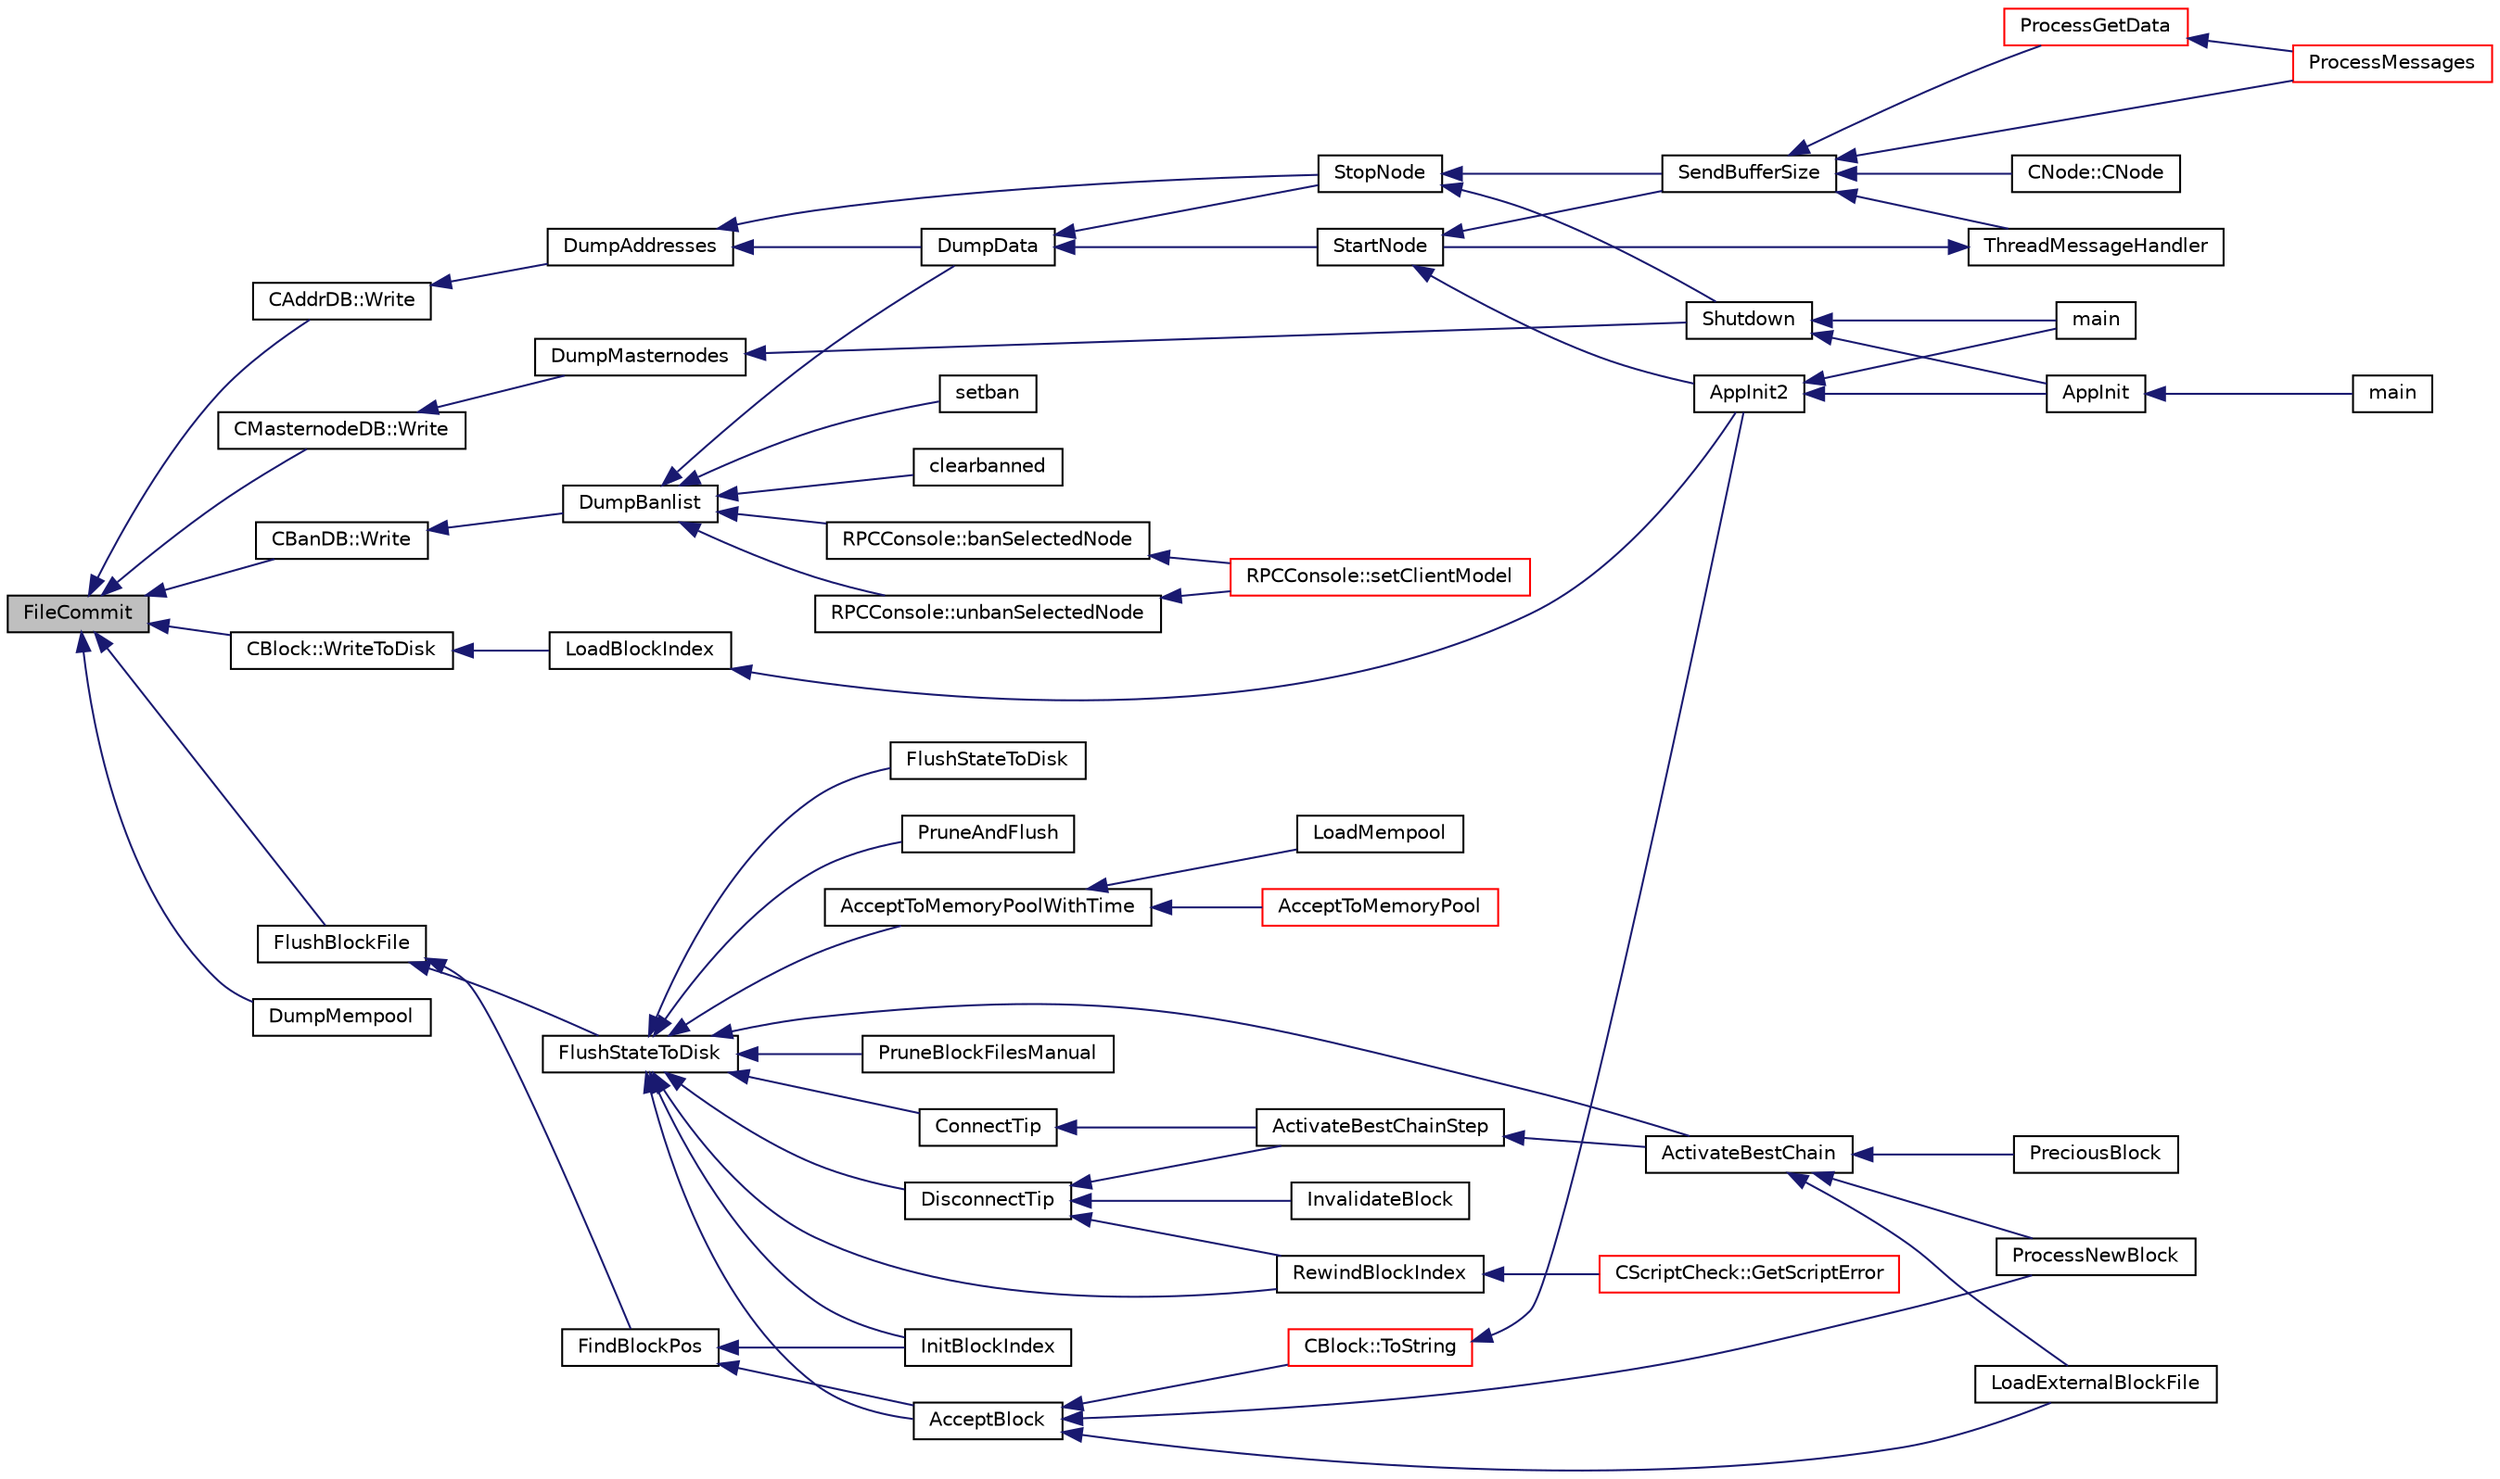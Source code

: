 digraph "FileCommit"
{
  edge [fontname="Helvetica",fontsize="10",labelfontname="Helvetica",labelfontsize="10"];
  node [fontname="Helvetica",fontsize="10",shape=record];
  rankdir="LR";
  Node1053 [label="FileCommit",height=0.2,width=0.4,color="black", fillcolor="grey75", style="filled", fontcolor="black"];
  Node1053 -> Node1054 [dir="back",color="midnightblue",fontsize="10",style="solid",fontname="Helvetica"];
  Node1054 [label="CBlock::WriteToDisk",height=0.2,width=0.4,color="black", fillcolor="white", style="filled",URL="$d3/d51/class_c_block.html#a606df2cab7dc67e5dd11b157d288cf2b"];
  Node1054 -> Node1055 [dir="back",color="midnightblue",fontsize="10",style="solid",fontname="Helvetica"];
  Node1055 [label="LoadBlockIndex",height=0.2,width=0.4,color="black", fillcolor="white", style="filled",URL="$d4/dbf/main_8h.html#a367f303d34b8a5501ac4d77bebab578c"];
  Node1055 -> Node1056 [dir="back",color="midnightblue",fontsize="10",style="solid",fontname="Helvetica"];
  Node1056 [label="AppInit2",height=0.2,width=0.4,color="black", fillcolor="white", style="filled",URL="$d8/dc0/init_8h.html#a1a4c1bfbf6ba1db77e988b89b9cadfd3",tooltip="Initialize ion. "];
  Node1056 -> Node1057 [dir="back",color="midnightblue",fontsize="10",style="solid",fontname="Helvetica"];
  Node1057 [label="AppInit",height=0.2,width=0.4,color="black", fillcolor="white", style="filled",URL="$d4/d35/iond_8cpp.html#ac59316b767e6984e1285f0531275286b"];
  Node1057 -> Node1058 [dir="back",color="midnightblue",fontsize="10",style="solid",fontname="Helvetica"];
  Node1058 [label="main",height=0.2,width=0.4,color="black", fillcolor="white", style="filled",URL="$d4/d35/iond_8cpp.html#a0ddf1224851353fc92bfbff6f499fa97"];
  Node1056 -> Node1059 [dir="back",color="midnightblue",fontsize="10",style="solid",fontname="Helvetica"];
  Node1059 [label="main",height=0.2,width=0.4,color="black", fillcolor="white", style="filled",URL="$d5/d2d/ion_8cpp.html#a0ddf1224851353fc92bfbff6f499fa97"];
  Node1053 -> Node1060 [dir="back",color="midnightblue",fontsize="10",style="solid",fontname="Helvetica"];
  Node1060 [label="CMasternodeDB::Write",height=0.2,width=0.4,color="black", fillcolor="white", style="filled",URL="$d2/d64/class_c_masternode_d_b.html#a6833edd9800df785eb6f9c3a1e7d63c4"];
  Node1060 -> Node1061 [dir="back",color="midnightblue",fontsize="10",style="solid",fontname="Helvetica"];
  Node1061 [label="DumpMasternodes",height=0.2,width=0.4,color="black", fillcolor="white", style="filled",URL="$db/d32/masternodeman_8h.html#af82c3cd6928301020e80458410608fa1"];
  Node1061 -> Node1062 [dir="back",color="midnightblue",fontsize="10",style="solid",fontname="Helvetica"];
  Node1062 [label="Shutdown",height=0.2,width=0.4,color="black", fillcolor="white", style="filled",URL="$d8/dc0/init_8h.html#ac5f038c2b480cf9ef5e19e3eba8dbaf9"];
  Node1062 -> Node1057 [dir="back",color="midnightblue",fontsize="10",style="solid",fontname="Helvetica"];
  Node1062 -> Node1059 [dir="back",color="midnightblue",fontsize="10",style="solid",fontname="Helvetica"];
  Node1053 -> Node1063 [dir="back",color="midnightblue",fontsize="10",style="solid",fontname="Helvetica"];
  Node1063 [label="CAddrDB::Write",height=0.2,width=0.4,color="black", fillcolor="white", style="filled",URL="$dc/da8/class_c_addr_d_b.html#aaec90dba59cd69a2f25bc5630a1dde39"];
  Node1063 -> Node1064 [dir="back",color="midnightblue",fontsize="10",style="solid",fontname="Helvetica"];
  Node1064 [label="DumpAddresses",height=0.2,width=0.4,color="black", fillcolor="white", style="filled",URL="$dd/d84/net_8cpp.html#ab8b5323f5ef61499582a5a6e53b49b6e"];
  Node1064 -> Node1065 [dir="back",color="midnightblue",fontsize="10",style="solid",fontname="Helvetica"];
  Node1065 [label="DumpData",height=0.2,width=0.4,color="black", fillcolor="white", style="filled",URL="$dd/d84/net_8cpp.html#a88d718bd281a8150c9bb2d8c1e8e0a09"];
  Node1065 -> Node1066 [dir="back",color="midnightblue",fontsize="10",style="solid",fontname="Helvetica"];
  Node1066 [label="StartNode",height=0.2,width=0.4,color="black", fillcolor="white", style="filled",URL="$d7/d97/net_8h.html#a9396d8054e8f74959e9391871aaddde0"];
  Node1066 -> Node1056 [dir="back",color="midnightblue",fontsize="10",style="solid",fontname="Helvetica"];
  Node1066 -> Node1067 [dir="back",color="midnightblue",fontsize="10",style="solid",fontname="Helvetica"];
  Node1067 [label="SendBufferSize",height=0.2,width=0.4,color="black", fillcolor="white", style="filled",URL="$d7/d97/net_8h.html#a13f289d6233bd32b78a38793f76bdccb"];
  Node1067 -> Node1068 [dir="back",color="midnightblue",fontsize="10",style="solid",fontname="Helvetica"];
  Node1068 [label="ProcessGetData",height=0.2,width=0.4,color="red", fillcolor="white", style="filled",URL="$df/d0a/main_8cpp.html#a3be415b83ecfe1f4215e0bd28c3b1eec"];
  Node1068 -> Node1070 [dir="back",color="midnightblue",fontsize="10",style="solid",fontname="Helvetica"];
  Node1070 [label="ProcessMessages",height=0.2,width=0.4,color="red", fillcolor="white", style="filled",URL="$d4/dbf/main_8h.html#a196f9318f02448b85b28d612698934fd"];
  Node1067 -> Node1070 [dir="back",color="midnightblue",fontsize="10",style="solid",fontname="Helvetica"];
  Node1067 -> Node1079 [dir="back",color="midnightblue",fontsize="10",style="solid",fontname="Helvetica"];
  Node1079 [label="ThreadMessageHandler",height=0.2,width=0.4,color="black", fillcolor="white", style="filled",URL="$dd/d84/net_8cpp.html#a379b0d3521bdd62ac296f219d70c4e30"];
  Node1079 -> Node1066 [dir="back",color="midnightblue",fontsize="10",style="solid",fontname="Helvetica"];
  Node1067 -> Node1080 [dir="back",color="midnightblue",fontsize="10",style="solid",fontname="Helvetica"];
  Node1080 [label="CNode::CNode",height=0.2,width=0.4,color="black", fillcolor="white", style="filled",URL="$d1/d64/class_c_node.html#a51556705550511146245b9fb2fec09c1"];
  Node1065 -> Node1081 [dir="back",color="midnightblue",fontsize="10",style="solid",fontname="Helvetica"];
  Node1081 [label="StopNode",height=0.2,width=0.4,color="black", fillcolor="white", style="filled",URL="$d7/d97/net_8h.html#ac9110488f45c160d58f3c7ab7197bcea"];
  Node1081 -> Node1062 [dir="back",color="midnightblue",fontsize="10",style="solid",fontname="Helvetica"];
  Node1081 -> Node1067 [dir="back",color="midnightblue",fontsize="10",style="solid",fontname="Helvetica"];
  Node1064 -> Node1081 [dir="back",color="midnightblue",fontsize="10",style="solid",fontname="Helvetica"];
  Node1053 -> Node1082 [dir="back",color="midnightblue",fontsize="10",style="solid",fontname="Helvetica"];
  Node1082 [label="CBanDB::Write",height=0.2,width=0.4,color="black", fillcolor="white", style="filled",URL="$dd/db6/class_c_ban_d_b.html#a0550a06c6b5987869f557467fe7f9896"];
  Node1082 -> Node1083 [dir="back",color="midnightblue",fontsize="10",style="solid",fontname="Helvetica"];
  Node1083 [label="DumpBanlist",height=0.2,width=0.4,color="black", fillcolor="white", style="filled",URL="$d7/d97/net_8h.html#af593c31ddb8a6d2f3c6faf63c28b5aa9"];
  Node1083 -> Node1065 [dir="back",color="midnightblue",fontsize="10",style="solid",fontname="Helvetica"];
  Node1083 -> Node1084 [dir="back",color="midnightblue",fontsize="10",style="solid",fontname="Helvetica"];
  Node1084 [label="RPCConsole::banSelectedNode",height=0.2,width=0.4,color="black", fillcolor="white", style="filled",URL="$d7/de8/class_r_p_c_console.html#aacaf485583b6342c5e1877e7582f95c5",tooltip="Ban a selected node on the Peers tab. "];
  Node1084 -> Node1085 [dir="back",color="midnightblue",fontsize="10",style="solid",fontname="Helvetica"];
  Node1085 [label="RPCConsole::setClientModel",height=0.2,width=0.4,color="red", fillcolor="white", style="filled",URL="$d7/de8/class_r_p_c_console.html#a355349a33664a07628e9ca22a60f5fa7"];
  Node1083 -> Node1087 [dir="back",color="midnightblue",fontsize="10",style="solid",fontname="Helvetica"];
  Node1087 [label="RPCConsole::unbanSelectedNode",height=0.2,width=0.4,color="black", fillcolor="white", style="filled",URL="$d7/de8/class_r_p_c_console.html#a9a974887c33bf1d4b25eb6aeea002941",tooltip="Unban a selected node on the Bans tab. "];
  Node1087 -> Node1085 [dir="back",color="midnightblue",fontsize="10",style="solid",fontname="Helvetica"];
  Node1083 -> Node1088 [dir="back",color="midnightblue",fontsize="10",style="solid",fontname="Helvetica"];
  Node1088 [label="setban",height=0.2,width=0.4,color="black", fillcolor="white", style="filled",URL="$df/dab/rpcnet_8cpp.html#a4691c5765507f04c86e42e8df1e5c047"];
  Node1083 -> Node1089 [dir="back",color="midnightblue",fontsize="10",style="solid",fontname="Helvetica"];
  Node1089 [label="clearbanned",height=0.2,width=0.4,color="black", fillcolor="white", style="filled",URL="$df/dab/rpcnet_8cpp.html#a6bc0a8efe17b841bb486d49037dda28c"];
  Node1053 -> Node1090 [dir="back",color="midnightblue",fontsize="10",style="solid",fontname="Helvetica"];
  Node1090 [label="FlushBlockFile",height=0.2,width=0.4,color="black", fillcolor="white", style="filled",URL="$dd/d7d/validation_8cpp.html#a60aaca97e87f41ccf0f794d1ff252bff"];
  Node1090 -> Node1091 [dir="back",color="midnightblue",fontsize="10",style="solid",fontname="Helvetica"];
  Node1091 [label="FlushStateToDisk",height=0.2,width=0.4,color="black", fillcolor="white", style="filled",URL="$dd/d7d/validation_8cpp.html#a788f3aaee688481378aa35a0e776718a",tooltip="Update the on-disk chain state. "];
  Node1091 -> Node1092 [dir="back",color="midnightblue",fontsize="10",style="solid",fontname="Helvetica"];
  Node1092 [label="AcceptToMemoryPoolWithTime",height=0.2,width=0.4,color="black", fillcolor="white", style="filled",URL="$dd/d7d/validation_8cpp.html#a7e5d2eb678cdda338b2dc803a2d4999f",tooltip="(try to) add transaction to memory pool with a specified acceptance time "];
  Node1092 -> Node1093 [dir="back",color="midnightblue",fontsize="10",style="solid",fontname="Helvetica"];
  Node1093 [label="AcceptToMemoryPool",height=0.2,width=0.4,color="red", fillcolor="white", style="filled",URL="$db/d38/validation_8h.html#a25cdf856fb2107e0e96fd6bf4c0619cb",tooltip="(try to) add transaction to memory pool plTxnReplaced will be appended to with all transactions repla..."];
  Node1092 -> Node1101 [dir="back",color="midnightblue",fontsize="10",style="solid",fontname="Helvetica"];
  Node1101 [label="LoadMempool",height=0.2,width=0.4,color="black", fillcolor="white", style="filled",URL="$db/d38/validation_8h.html#adea951730b49ef41e5390df5be8d3f1b",tooltip="Load the mempool from disk. "];
  Node1091 -> Node1102 [dir="back",color="midnightblue",fontsize="10",style="solid",fontname="Helvetica"];
  Node1102 [label="FlushStateToDisk",height=0.2,width=0.4,color="black", fillcolor="white", style="filled",URL="$db/d38/validation_8h.html#a0d01c135cc5a05475e3dc3910c9888da",tooltip="Flush all state, indexes and buffers to disk. "];
  Node1091 -> Node1103 [dir="back",color="midnightblue",fontsize="10",style="solid",fontname="Helvetica"];
  Node1103 [label="PruneAndFlush",height=0.2,width=0.4,color="black", fillcolor="white", style="filled",URL="$db/d38/validation_8h.html#afccc404d3f648d7834ee7522ca348b41",tooltip="Prune block files and flush state to disk. "];
  Node1091 -> Node1104 [dir="back",color="midnightblue",fontsize="10",style="solid",fontname="Helvetica"];
  Node1104 [label="DisconnectTip",height=0.2,width=0.4,color="black", fillcolor="white", style="filled",URL="$dd/d7d/validation_8cpp.html#af22a75696068786d303019f31f29eb9e",tooltip="Disconnect chainActive&#39;s tip. "];
  Node1104 -> Node1095 [dir="back",color="midnightblue",fontsize="10",style="solid",fontname="Helvetica"];
  Node1095 [label="ActivateBestChainStep",height=0.2,width=0.4,color="black", fillcolor="white", style="filled",URL="$dd/d7d/validation_8cpp.html#a4e2b817360d39dc766271f51fc146c96",tooltip="Try to make some progress towards making pindexMostWork the active block. "];
  Node1095 -> Node1096 [dir="back",color="midnightblue",fontsize="10",style="solid",fontname="Helvetica"];
  Node1096 [label="ActivateBestChain",height=0.2,width=0.4,color="black", fillcolor="white", style="filled",URL="$db/d38/validation_8h.html#a81d9ced51eb72d4df66abddb00318b64",tooltip="Find the best known block, and make it the tip of the block chain. "];
  Node1096 -> Node1097 [dir="back",color="midnightblue",fontsize="10",style="solid",fontname="Helvetica"];
  Node1097 [label="PreciousBlock",height=0.2,width=0.4,color="black", fillcolor="white", style="filled",URL="$db/d38/validation_8h.html#a04e493dc156338a1b2f457f7a7feaaa9",tooltip="Mark a block as precious and reorganize. "];
  Node1096 -> Node1098 [dir="back",color="midnightblue",fontsize="10",style="solid",fontname="Helvetica"];
  Node1098 [label="ProcessNewBlock",height=0.2,width=0.4,color="black", fillcolor="white", style="filled",URL="$db/d38/validation_8h.html#a290fce59049c0951b8eb73f0129bf6f0",tooltip="Process an incoming block. "];
  Node1096 -> Node1099 [dir="back",color="midnightblue",fontsize="10",style="solid",fontname="Helvetica"];
  Node1099 [label="LoadExternalBlockFile",height=0.2,width=0.4,color="black", fillcolor="white", style="filled",URL="$db/d38/validation_8h.html#a2233339a13d09038cf2e46f4d0144be4",tooltip="Import blocks from an external file. "];
  Node1104 -> Node1100 [dir="back",color="midnightblue",fontsize="10",style="solid",fontname="Helvetica"];
  Node1100 [label="InvalidateBlock",height=0.2,width=0.4,color="black", fillcolor="white", style="filled",URL="$db/d38/validation_8h.html#adf70cddb5b3b3218a7f22da08dc4a456",tooltip="Mark a block as invalid. "];
  Node1104 -> Node1105 [dir="back",color="midnightblue",fontsize="10",style="solid",fontname="Helvetica"];
  Node1105 [label="RewindBlockIndex",height=0.2,width=0.4,color="black", fillcolor="white", style="filled",URL="$db/d38/validation_8h.html#a2e51de180124822c526ac8f82777fa32",tooltip="When there are blocks in the active chain with missing data, rewind the chainstate and remove them fr..."];
  Node1105 -> Node1106 [dir="back",color="midnightblue",fontsize="10",style="solid",fontname="Helvetica"];
  Node1106 [label="CScriptCheck::GetScriptError",height=0.2,width=0.4,color="red", fillcolor="white", style="filled",URL="$df/d12/class_c_script_check.html#a1340496c37e521c253606b5957173afd"];
  Node1091 -> Node1120 [dir="back",color="midnightblue",fontsize="10",style="solid",fontname="Helvetica"];
  Node1120 [label="ConnectTip",height=0.2,width=0.4,color="black", fillcolor="white", style="filled",URL="$dd/d7d/validation_8cpp.html#a6aed3630ddc1f0822daf257250d4799a",tooltip="Connect a new block to chainActive. "];
  Node1120 -> Node1095 [dir="back",color="midnightblue",fontsize="10",style="solid",fontname="Helvetica"];
  Node1091 -> Node1096 [dir="back",color="midnightblue",fontsize="10",style="solid",fontname="Helvetica"];
  Node1091 -> Node1123 [dir="back",color="midnightblue",fontsize="10",style="solid",fontname="Helvetica"];
  Node1123 [label="AcceptBlock",height=0.2,width=0.4,color="black", fillcolor="white", style="filled",URL="$dd/d7d/validation_8cpp.html#aaa7054d6767ac72da76062adba62e296",tooltip="Store block on disk. "];
  Node1123 -> Node1114 [dir="back",color="midnightblue",fontsize="10",style="solid",fontname="Helvetica"];
  Node1114 [label="CBlock::ToString",height=0.2,width=0.4,color="red", fillcolor="white", style="filled",URL="$d3/d51/class_c_block.html#a0e8a98f10831c00ae76b3a831c4804e5"];
  Node1114 -> Node1056 [dir="back",color="midnightblue",fontsize="10",style="solid",fontname="Helvetica"];
  Node1123 -> Node1098 [dir="back",color="midnightblue",fontsize="10",style="solid",fontname="Helvetica"];
  Node1123 -> Node1099 [dir="back",color="midnightblue",fontsize="10",style="solid",fontname="Helvetica"];
  Node1091 -> Node1124 [dir="back",color="midnightblue",fontsize="10",style="solid",fontname="Helvetica"];
  Node1124 [label="PruneBlockFilesManual",height=0.2,width=0.4,color="black", fillcolor="white", style="filled",URL="$db/d38/validation_8h.html#a173f79e71650a53a095bc1d88d77d6f9",tooltip="Prune block files up to a given height. "];
  Node1091 -> Node1105 [dir="back",color="midnightblue",fontsize="10",style="solid",fontname="Helvetica"];
  Node1091 -> Node1125 [dir="back",color="midnightblue",fontsize="10",style="solid",fontname="Helvetica"];
  Node1125 [label="InitBlockIndex",height=0.2,width=0.4,color="black", fillcolor="white", style="filled",URL="$db/d38/validation_8h.html#aaf2e19311fff6b9cd421a9a9d59f7ff1",tooltip="Initialize a new block tree database + block data on disk. "];
  Node1090 -> Node1126 [dir="back",color="midnightblue",fontsize="10",style="solid",fontname="Helvetica"];
  Node1126 [label="FindBlockPos",height=0.2,width=0.4,color="black", fillcolor="white", style="filled",URL="$dd/d7d/validation_8cpp.html#a901d5ba590050c555cfe104705b39f79"];
  Node1126 -> Node1123 [dir="back",color="midnightblue",fontsize="10",style="solid",fontname="Helvetica"];
  Node1126 -> Node1125 [dir="back",color="midnightblue",fontsize="10",style="solid",fontname="Helvetica"];
  Node1053 -> Node1127 [dir="back",color="midnightblue",fontsize="10",style="solid",fontname="Helvetica"];
  Node1127 [label="DumpMempool",height=0.2,width=0.4,color="black", fillcolor="white", style="filled",URL="$db/d38/validation_8h.html#a2ffb14100dba0c7910b7e09dcdec7d80",tooltip="Dump the mempool to disk. "];
}
